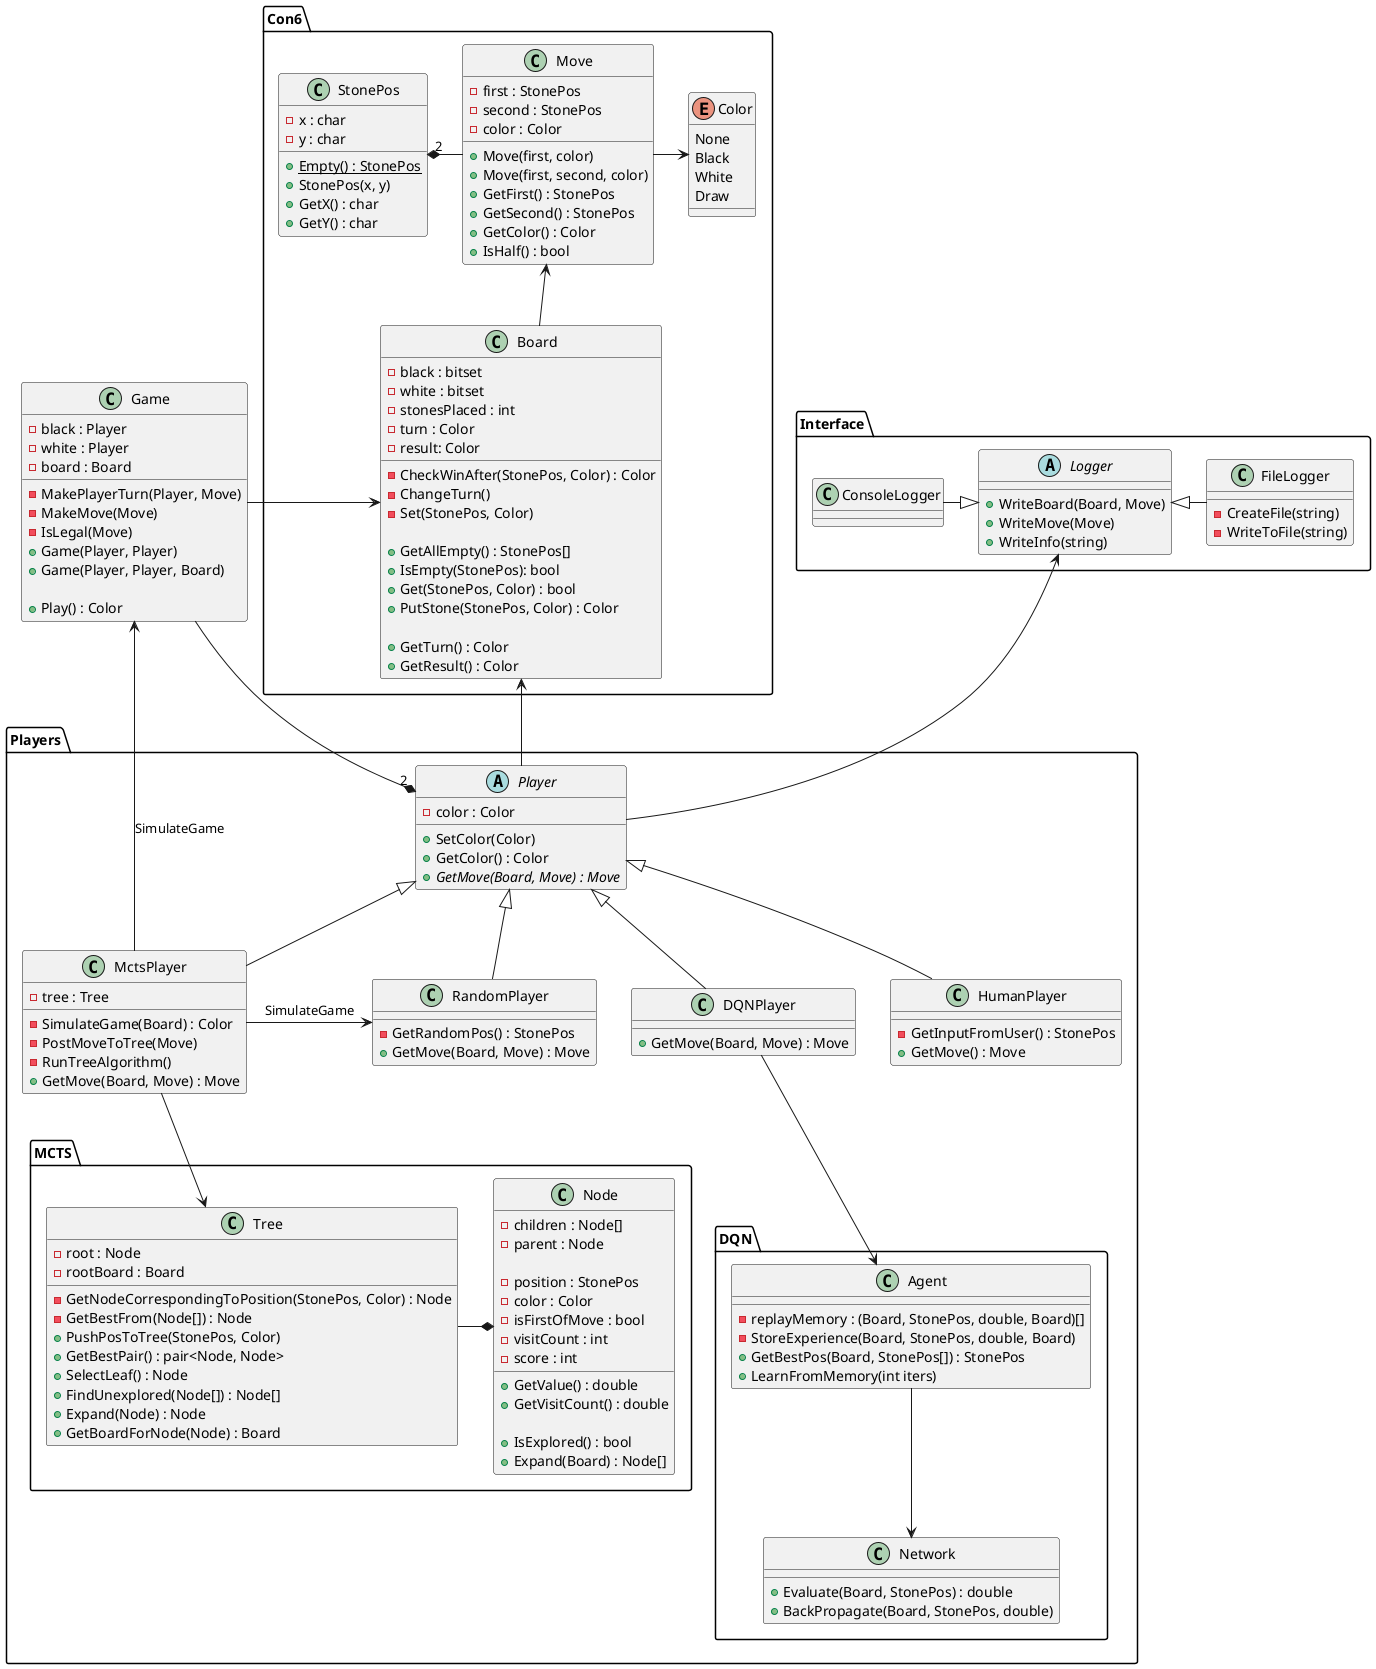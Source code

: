 @startuml

enum Con6.Color {
None
Black
White
Draw
}


class Con6.StonePos {
    - x : char
    - y : char
    + {static} Empty() : StonePos
    + StonePos(x, y)
    + GetX() : char
    + GetY() : char
}

class Con6.Move {
    - first : StonePos
    - second : StonePos
    - color : Color
    + Move(first, color)
    + Move(first, second, color)
    + GetFirst() : StonePos
    + GetSecond() : StonePos
    + GetColor() : Color
    + IsHalf() : bool
}
Con6.StonePos "2" *- Con6.Move
Con6.Move ->Con6.Color

class Con6.Board {
    - black : bitset
    - white : bitset
    - stonesPlaced : int
    - turn : Color
    - result: Color
    
    - CheckWinAfter(StonePos, Color) : Color
    - ChangeTurn()
    - Set(StonePos, Color)
   
    + GetAllEmpty() : StonePos[]
    + IsEmpty(StonePos): bool
    + Get(StonePos, Color) : bool
    + PutStone(StonePos, Color) : Color
    
    + GetTurn() : Color
    + GetResult() : Color
}
Con6.Move <-- Con6.Board


class Game{
    - black : Player
    - white : Player
    - board : Board
    - MakePlayerTurn(Player, Move)
    - MakeMove(Move)
    - IsLegal(Move)
    + Game(Player, Player)
    + Game(Player, Player, Board)
    
    + Play() : Color
}
Con6.Board <-left- Game
Players.Player "2" *-up- Game


abstract class Players.Player {
    - color : Color
    + SetColor(Color)
    + GetColor() : Color
    + {abstract} GetMove(Board, Move) : Move
}
Interface.Logger <-- Players.Player
Con6.Board <-- Players.Player


class Players.MctsPlayer extends Players.Player{
    - tree : Tree
    
    - SimulateGame(Board) : Color
    - PostMoveToTree(Move)
    - RunTreeAlgorithm()
    + GetMove(Board, Move) : Move
}
Players.MctsPlayer -> Players.RandomPlayer  : SimulateGame 
Players.MctsPlayer --> Players.MCTS.Tree 
Game <-- Players.MctsPlayer : SimulateGame

class Players.MCTS.Node{
    - children : Node[]
    - parent : Node
    
    - position : StonePos 
    - color : Color
    - isFirstOfMove : bool
    - visitCount : int
    - score : int
    
    + GetValue() : double
    + GetVisitCount() : double
    
    + IsExplored() : bool
    + Expand(Board) : Node[]
    
}

class Players.MCTS.Tree{
    - root : Node
    - rootBoard : Board
    
    - GetNodeCorrespondingToPosition(StonePos, Color) : Node
    - GetBestFrom(Node[]) : Node
    + PushPosToTree(StonePos, Color)
    + GetBestPair() : pair<Node, Node>
    + SelectLeaf() : Node
    + FindUnexplored(Node[]) : Node[]
    + Expand(Node) : Node
    + GetBoardForNode(Node) : Board
}
Players.MCTS.Tree -* Players.MCTS.Node



class Players.DQNPlayer extends Players.Player{
    + GetMove(Board, Move) : Move
}
Players.DQNPlayer --> Players.DQN.Agent
class Players.DQN.Agent{
    - replayMemory : (Board, StonePos, double, Board)[]
    - StoreExperience(Board, StonePos, double, Board)
    + GetBestPos(Board, StonePos[]) : StonePos
    + LearnFromMemory(int iters)
}
Players.DQN.Agent --> Players.DQN.Network
class Players.DQN.Network{
    + Evaluate(Board, StonePos) : double
    + BackPropagate(Board, StonePos, double)
}
class Players.RandomPlayer extends Players.Player{
    - GetRandomPos() : StonePos
    + GetMove(Board, Move) : Move
}

class Players.HumanPlayer extends Players.Player{
    - GetInputFromUser() : StonePos
    + GetMove() : Move
}



abstract class Interface.Logger{
    + WriteBoard(Board, Move)
    + WriteMove(Move)
    + WriteInfo(string)
}

class Interface.ConsoleLogger {

}
Interface.ConsoleLogger -|> Interface.Logger
class Interface.FileLogger {
    - CreateFile(string)
    - WriteToFile(string)
}
Interface.Logger <|- Interface.FileLogger




@enduml
